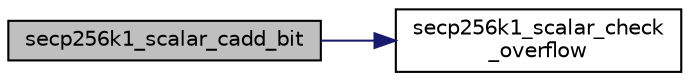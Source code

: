 digraph "secp256k1_scalar_cadd_bit"
{
  edge [fontname="Helvetica",fontsize="10",labelfontname="Helvetica",labelfontsize="10"];
  node [fontname="Helvetica",fontsize="10",shape=record];
  rankdir="LR";
  Node4 [label="secp256k1_scalar_cadd_bit",height=0.2,width=0.4,color="black", fillcolor="grey75", style="filled", fontcolor="black"];
  Node4 -> Node5 [color="midnightblue",fontsize="10",style="solid",fontname="Helvetica"];
  Node5 [label="secp256k1_scalar_check\l_overflow",height=0.2,width=0.4,color="black", fillcolor="white", style="filled",URL="$dc/db6/scalar__8x32__impl_8h.html#a13e982915006b138de5e2b3ab68238cb"];
}
